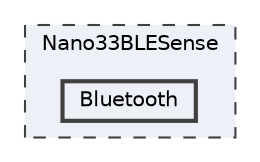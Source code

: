 digraph "Nano33BLESense/Bluetooth"
{
 // LATEX_PDF_SIZE
  bgcolor="transparent";
  edge [fontname=Helvetica,fontsize=10,labelfontname=Helvetica,labelfontsize=10];
  node [fontname=Helvetica,fontsize=10,shape=box,height=0.2,width=0.4];
  compound=true
  subgraph clusterdir_3ef66bc0855b3992545a092d0a3c037e {
    graph [ bgcolor="#edf0f7", pencolor="grey25", label="Nano33BLESense", fontname=Helvetica,fontsize=10 style="filled,dashed", URL="dir_3ef66bc0855b3992545a092d0a3c037e.html",tooltip=""]
  dir_6799b46be2933b2a3c4321351243d820 [label="Bluetooth", fillcolor="#edf0f7", color="grey25", style="filled,bold", URL="dir_6799b46be2933b2a3c4321351243d820.html",tooltip=""];
  }
}
